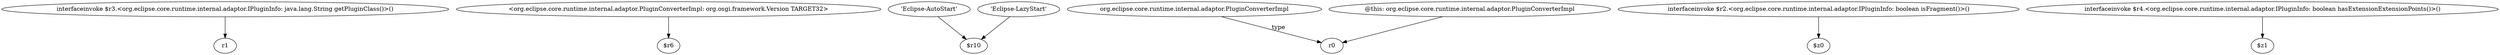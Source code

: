 digraph g {
0[label="interfaceinvoke $r3.<org.eclipse.core.runtime.internal.adaptor.IPluginInfo: java.lang.String getPluginClass()>()"]
1[label="r1"]
0->1[label=""]
2[label="<org.eclipse.core.runtime.internal.adaptor.PluginConverterImpl: org.osgi.framework.Version TARGET32>"]
3[label="$r6"]
2->3[label=""]
4[label="'Eclipse-AutoStart'"]
5[label="$r10"]
4->5[label=""]
6[label="org.eclipse.core.runtime.internal.adaptor.PluginConverterImpl"]
7[label="r0"]
6->7[label="type"]
8[label="interfaceinvoke $r2.<org.eclipse.core.runtime.internal.adaptor.IPluginInfo: boolean isFragment()>()"]
9[label="$z0"]
8->9[label=""]
10[label="@this: org.eclipse.core.runtime.internal.adaptor.PluginConverterImpl"]
10->7[label=""]
11[label="interfaceinvoke $r4.<org.eclipse.core.runtime.internal.adaptor.IPluginInfo: boolean hasExtensionExtensionPoints()>()"]
12[label="$z1"]
11->12[label=""]
13[label="'Eclipse-LazyStart'"]
13->5[label=""]
}